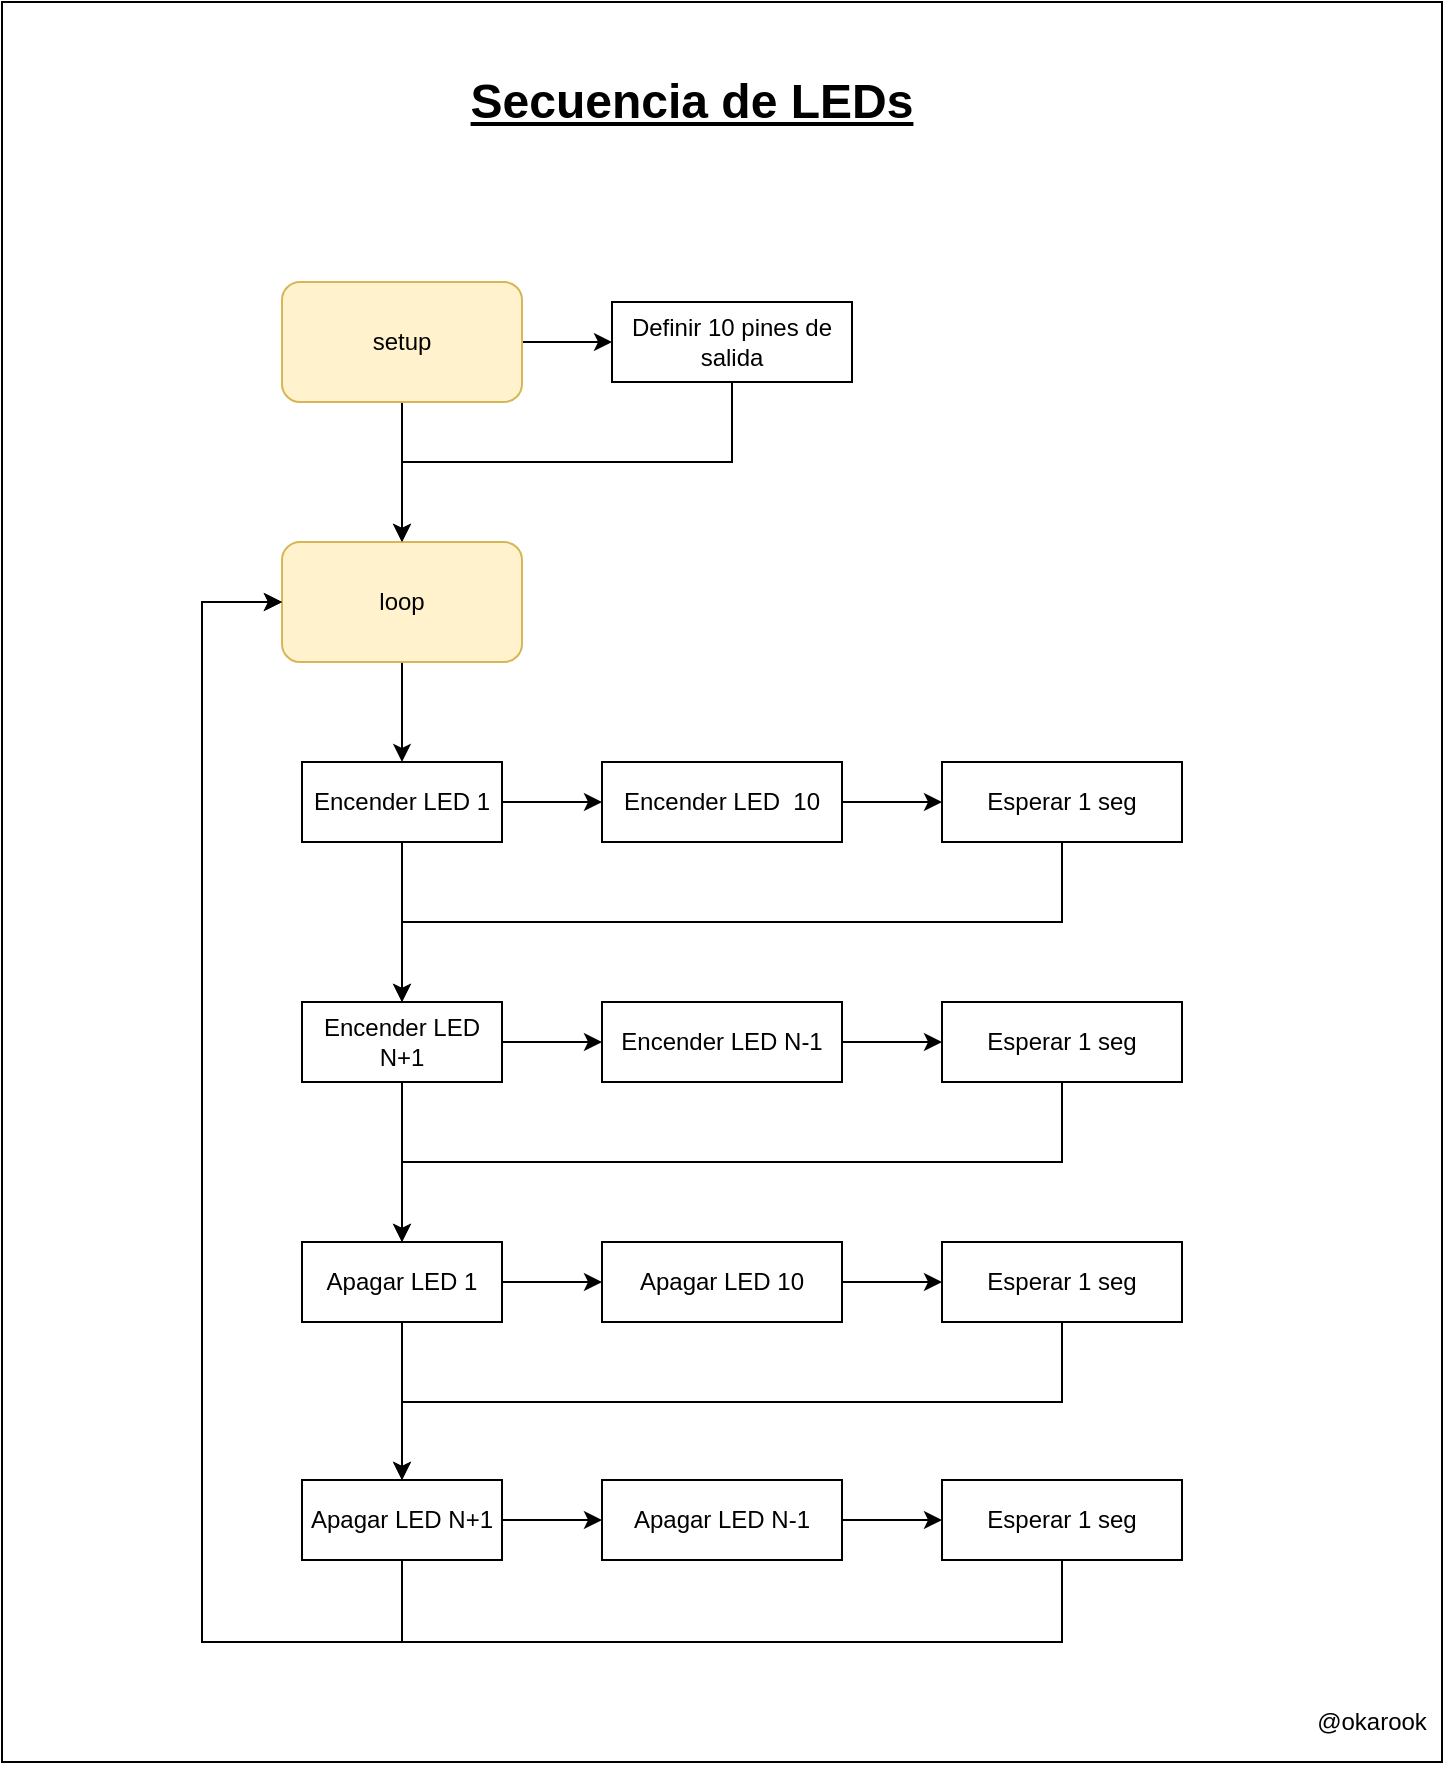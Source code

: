 <mxfile version="13.1.3">
    <diagram id="Qwb1rF_dMpi1wpGuuUVu" name="diagram">
        <mxGraphModel dx="1112" dy="860" grid="1" gridSize="10" guides="1" tooltips="1" connect="1" arrows="1" fold="1" page="1" pageScale="1" pageWidth="850" pageHeight="1100" math="0" shadow="0">
            <root>
                <mxCell id="0"/>
                <mxCell id="1" parent="0"/>
                <mxCell id="3" value="" style="rounded=0;whiteSpace=wrap;html=1;" parent="1" vertex="1">
                    <mxGeometry x="80" y="20" width="720" height="880" as="geometry"/>
                </mxCell>
                <mxCell id="G4ZIIX9ekKNboTHv59yJ-3" style="edgeStyle=orthogonalEdgeStyle;rounded=0;orthogonalLoop=1;jettySize=auto;html=1;" parent="1" source="G4ZIIX9ekKNboTHv59yJ-1" target="G4ZIIX9ekKNboTHv59yJ-4" edge="1">
                    <mxGeometry relative="1" as="geometry">
                        <mxPoint x="280" y="260" as="targetPoint"/>
                    </mxGeometry>
                </mxCell>
                <mxCell id="G4ZIIX9ekKNboTHv59yJ-8" style="edgeStyle=orthogonalEdgeStyle;rounded=0;orthogonalLoop=1;jettySize=auto;html=1;entryX=0.5;entryY=0;entryDx=0;entryDy=0;" parent="1" source="G4ZIIX9ekKNboTHv59yJ-1" target="G4ZIIX9ekKNboTHv59yJ-2" edge="1">
                    <mxGeometry relative="1" as="geometry"/>
                </mxCell>
                <mxCell id="G4ZIIX9ekKNboTHv59yJ-1" value="&lt;font color=&quot;#030303&quot;&gt;setup&lt;/font&gt;" style="rounded=1;whiteSpace=wrap;html=1;fillColor=#fff2cc;strokeColor=#d6b656;" parent="1" vertex="1">
                    <mxGeometry x="220" y="160" width="120" height="60" as="geometry"/>
                </mxCell>
                <mxCell id="G4ZIIX9ekKNboTHv59yJ-9" style="edgeStyle=orthogonalEdgeStyle;rounded=0;orthogonalLoop=1;jettySize=auto;html=1;" parent="1" source="G4ZIIX9ekKNboTHv59yJ-2" edge="1">
                    <mxGeometry relative="1" as="geometry">
                        <mxPoint x="280" y="400" as="targetPoint"/>
                    </mxGeometry>
                </mxCell>
                <mxCell id="G4ZIIX9ekKNboTHv59yJ-2" value="&lt;span style=&quot;background-color: rgb(255 , 242 , 204)&quot;&gt;&lt;font color=&quot;#030303&quot;&gt;loop&lt;/font&gt;&lt;/span&gt;" style="rounded=1;whiteSpace=wrap;html=1;fillColor=#fff2cc;strokeColor=#d6b656;" parent="1" vertex="1">
                    <mxGeometry x="220" y="290" width="120" height="60" as="geometry"/>
                </mxCell>
                <mxCell id="G4ZIIX9ekKNboTHv59yJ-5" style="edgeStyle=orthogonalEdgeStyle;rounded=0;orthogonalLoop=1;jettySize=auto;html=1;entryX=0.5;entryY=0;entryDx=0;entryDy=0;exitX=0.5;exitY=1;exitDx=0;exitDy=0;" parent="1" source="G4ZIIX9ekKNboTHv59yJ-4" target="G4ZIIX9ekKNboTHv59yJ-2" edge="1">
                    <mxGeometry relative="1" as="geometry">
                        <mxPoint x="610" y="210" as="sourcePoint"/>
                        <Array as="points">
                            <mxPoint x="445" y="250"/>
                            <mxPoint x="280" y="250"/>
                        </Array>
                    </mxGeometry>
                </mxCell>
                <mxCell id="G4ZIIX9ekKNboTHv59yJ-4" value="Definir 10 pines de salida" style="rounded=0;whiteSpace=wrap;html=1;" parent="1" vertex="1">
                    <mxGeometry x="385" y="170" width="120" height="40" as="geometry"/>
                </mxCell>
                <mxCell id="G4ZIIX9ekKNboTHv59yJ-12" value="" style="edgeStyle=orthogonalEdgeStyle;rounded=0;orthogonalLoop=1;jettySize=auto;html=1;" parent="1" source="G4ZIIX9ekKNboTHv59yJ-10" target="G4ZIIX9ekKNboTHv59yJ-11" edge="1">
                    <mxGeometry relative="1" as="geometry"/>
                </mxCell>
                <mxCell id="G4ZIIX9ekKNboTHv59yJ-23" value="" style="edgeStyle=orthogonalEdgeStyle;rounded=0;orthogonalLoop=1;jettySize=auto;html=1;" parent="1" source="G4ZIIX9ekKNboTHv59yJ-10" target="G4ZIIX9ekKNboTHv59yJ-21" edge="1">
                    <mxGeometry relative="1" as="geometry"/>
                </mxCell>
                <mxCell id="G4ZIIX9ekKNboTHv59yJ-10" value="Encender LED 1" style="rounded=0;whiteSpace=wrap;html=1;" parent="1" vertex="1">
                    <mxGeometry x="230" y="400" width="100" height="40" as="geometry"/>
                </mxCell>
                <mxCell id="G4ZIIX9ekKNboTHv59yJ-16" style="edgeStyle=orthogonalEdgeStyle;rounded=0;orthogonalLoop=1;jettySize=auto;html=1;entryX=0;entryY=0.5;entryDx=0;entryDy=0;" parent="1" source="G4ZIIX9ekKNboTHv59yJ-11" target="G4ZIIX9ekKNboTHv59yJ-15" edge="1">
                    <mxGeometry relative="1" as="geometry"/>
                </mxCell>
                <mxCell id="G4ZIIX9ekKNboTHv59yJ-11" value="Encender LED&amp;nbsp; 10" style="whiteSpace=wrap;html=1;rounded=0;" parent="1" vertex="1">
                    <mxGeometry x="380" y="400" width="120" height="40" as="geometry"/>
                </mxCell>
                <mxCell id="G4ZIIX9ekKNboTHv59yJ-18" style="edgeStyle=orthogonalEdgeStyle;rounded=0;orthogonalLoop=1;jettySize=auto;html=1;entryX=0.5;entryY=0;entryDx=0;entryDy=0;" parent="1" source="G4ZIIX9ekKNboTHv59yJ-15" target="G4ZIIX9ekKNboTHv59yJ-21" edge="1">
                    <mxGeometry relative="1" as="geometry">
                        <mxPoint x="640" y="420.0" as="targetPoint"/>
                        <Array as="points">
                            <mxPoint x="610" y="480"/>
                            <mxPoint x="280" y="480"/>
                        </Array>
                    </mxGeometry>
                </mxCell>
                <mxCell id="G4ZIIX9ekKNboTHv59yJ-15" value="Esperar 1 seg" style="whiteSpace=wrap;html=1;rounded=0;" parent="1" vertex="1">
                    <mxGeometry x="550" y="400" width="120" height="40" as="geometry"/>
                </mxCell>
                <mxCell id="G4ZIIX9ekKNboTHv59yJ-25" style="edgeStyle=orthogonalEdgeStyle;rounded=0;orthogonalLoop=1;jettySize=auto;html=1;entryX=0;entryY=0.5;entryDx=0;entryDy=0;" parent="1" source="G4ZIIX9ekKNboTHv59yJ-21" target="G4ZIIX9ekKNboTHv59yJ-22" edge="1">
                    <mxGeometry relative="1" as="geometry"/>
                </mxCell>
                <mxCell id="G4ZIIX9ekKNboTHv59yJ-28" style="edgeStyle=orthogonalEdgeStyle;rounded=0;orthogonalLoop=1;jettySize=auto;html=1;" parent="1" source="G4ZIIX9ekKNboTHv59yJ-21" target="G4ZIIX9ekKNboTHv59yJ-27" edge="1">
                    <mxGeometry relative="1" as="geometry"/>
                </mxCell>
                <mxCell id="G4ZIIX9ekKNboTHv59yJ-21" value="Encender LED N+1" style="rounded=0;whiteSpace=wrap;html=1;" parent="1" vertex="1">
                    <mxGeometry x="230" y="520" width="100" height="40" as="geometry"/>
                </mxCell>
                <mxCell id="G4ZIIX9ekKNboTHv59yJ-26" style="edgeStyle=orthogonalEdgeStyle;rounded=0;orthogonalLoop=1;jettySize=auto;html=1;entryX=0;entryY=0.5;entryDx=0;entryDy=0;" parent="1" source="G4ZIIX9ekKNboTHv59yJ-22" target="G4ZIIX9ekKNboTHv59yJ-24" edge="1">
                    <mxGeometry relative="1" as="geometry"/>
                </mxCell>
                <mxCell id="G4ZIIX9ekKNboTHv59yJ-22" value="Encender LED N-1" style="whiteSpace=wrap;html=1;rounded=0;" parent="1" vertex="1">
                    <mxGeometry x="380" y="520" width="120" height="40" as="geometry"/>
                </mxCell>
                <mxCell id="G4ZIIX9ekKNboTHv59yJ-33" style="edgeStyle=orthogonalEdgeStyle;rounded=0;orthogonalLoop=1;jettySize=auto;html=1;entryX=0.5;entryY=0;entryDx=0;entryDy=0;" parent="1" source="G4ZIIX9ekKNboTHv59yJ-24" target="G4ZIIX9ekKNboTHv59yJ-27" edge="1">
                    <mxGeometry relative="1" as="geometry">
                        <Array as="points">
                            <mxPoint x="610" y="600"/>
                            <mxPoint x="280" y="600"/>
                        </Array>
                    </mxGeometry>
                </mxCell>
                <mxCell id="G4ZIIX9ekKNboTHv59yJ-24" value="Esperar 1 seg" style="whiteSpace=wrap;html=1;rounded=0;" parent="1" vertex="1">
                    <mxGeometry x="550" y="520" width="120" height="40" as="geometry"/>
                </mxCell>
                <mxCell id="G4ZIIX9ekKNboTHv59yJ-31" style="edgeStyle=orthogonalEdgeStyle;rounded=0;orthogonalLoop=1;jettySize=auto;html=1;entryX=0;entryY=0.5;entryDx=0;entryDy=0;" parent="1" source="G4ZIIX9ekKNboTHv59yJ-27" target="G4ZIIX9ekKNboTHv59yJ-29" edge="1">
                    <mxGeometry relative="1" as="geometry"/>
                </mxCell>
                <mxCell id="G4ZIIX9ekKNboTHv59yJ-38" style="edgeStyle=orthogonalEdgeStyle;rounded=0;orthogonalLoop=1;jettySize=auto;html=1;entryX=0.5;entryY=0;entryDx=0;entryDy=0;" parent="1" source="G4ZIIX9ekKNboTHv59yJ-27" target="G4ZIIX9ekKNboTHv59yJ-35" edge="1">
                    <mxGeometry relative="1" as="geometry"/>
                </mxCell>
                <mxCell id="G4ZIIX9ekKNboTHv59yJ-27" value="Apagar LED 1" style="rounded=0;whiteSpace=wrap;html=1;" parent="1" vertex="1">
                    <mxGeometry x="230" y="640" width="100" height="40" as="geometry"/>
                </mxCell>
                <mxCell id="G4ZIIX9ekKNboTHv59yJ-32" style="edgeStyle=orthogonalEdgeStyle;rounded=0;orthogonalLoop=1;jettySize=auto;html=1;entryX=0;entryY=0.5;entryDx=0;entryDy=0;" parent="1" source="G4ZIIX9ekKNboTHv59yJ-29" target="G4ZIIX9ekKNboTHv59yJ-30" edge="1">
                    <mxGeometry relative="1" as="geometry"/>
                </mxCell>
                <mxCell id="G4ZIIX9ekKNboTHv59yJ-29" value="Apagar LED 10" style="whiteSpace=wrap;html=1;rounded=0;" parent="1" vertex="1">
                    <mxGeometry x="380" y="640" width="120" height="40" as="geometry"/>
                </mxCell>
                <mxCell id="G4ZIIX9ekKNboTHv59yJ-34" style="edgeStyle=orthogonalEdgeStyle;rounded=0;orthogonalLoop=1;jettySize=auto;html=1;entryX=0;entryY=0.5;entryDx=0;entryDy=0;exitX=0.5;exitY=1;exitDx=0;exitDy=0;" parent="1" source="G4ZIIX9ekKNboTHv59yJ-37" target="G4ZIIX9ekKNboTHv59yJ-2" edge="1">
                    <mxGeometry relative="1" as="geometry">
                        <mxPoint x="210" y="800" as="sourcePoint"/>
                        <Array as="points">
                            <mxPoint x="610" y="840"/>
                            <mxPoint x="180" y="840"/>
                            <mxPoint x="180" y="320"/>
                        </Array>
                    </mxGeometry>
                </mxCell>
                <mxCell id="G4ZIIX9ekKNboTHv59yJ-39" style="edgeStyle=orthogonalEdgeStyle;rounded=0;orthogonalLoop=1;jettySize=auto;html=1;" parent="1" source="G4ZIIX9ekKNboTHv59yJ-30" target="G4ZIIX9ekKNboTHv59yJ-35" edge="1">
                    <mxGeometry relative="1" as="geometry">
                        <Array as="points">
                            <mxPoint x="610" y="720"/>
                            <mxPoint x="280" y="720"/>
                        </Array>
                    </mxGeometry>
                </mxCell>
                <mxCell id="G4ZIIX9ekKNboTHv59yJ-30" value="Esperar 1 seg" style="whiteSpace=wrap;html=1;rounded=0;" parent="1" vertex="1">
                    <mxGeometry x="550" y="640" width="120" height="40" as="geometry"/>
                </mxCell>
                <mxCell id="G4ZIIX9ekKNboTHv59yJ-40" style="edgeStyle=orthogonalEdgeStyle;rounded=0;orthogonalLoop=1;jettySize=auto;html=1;entryX=0;entryY=0.5;entryDx=0;entryDy=0;" parent="1" source="G4ZIIX9ekKNboTHv59yJ-35" target="G4ZIIX9ekKNboTHv59yJ-36" edge="1">
                    <mxGeometry relative="1" as="geometry"/>
                </mxCell>
                <mxCell id="G4ZIIX9ekKNboTHv59yJ-42" style="edgeStyle=orthogonalEdgeStyle;rounded=0;orthogonalLoop=1;jettySize=auto;html=1;" parent="1" source="G4ZIIX9ekKNboTHv59yJ-35" edge="1">
                    <mxGeometry relative="1" as="geometry">
                        <mxPoint x="220" y="320" as="targetPoint"/>
                        <Array as="points">
                            <mxPoint x="280" y="840"/>
                            <mxPoint x="180" y="840"/>
                            <mxPoint x="180" y="320"/>
                        </Array>
                    </mxGeometry>
                </mxCell>
                <mxCell id="G4ZIIX9ekKNboTHv59yJ-35" value="Apagar LED N+1" style="rounded=0;whiteSpace=wrap;html=1;" parent="1" vertex="1">
                    <mxGeometry x="230" y="759" width="100" height="40" as="geometry"/>
                </mxCell>
                <mxCell id="G4ZIIX9ekKNboTHv59yJ-41" style="edgeStyle=orthogonalEdgeStyle;rounded=0;orthogonalLoop=1;jettySize=auto;html=1;entryX=0;entryY=0.5;entryDx=0;entryDy=0;" parent="1" source="G4ZIIX9ekKNboTHv59yJ-36" target="G4ZIIX9ekKNboTHv59yJ-37" edge="1">
                    <mxGeometry relative="1" as="geometry"/>
                </mxCell>
                <mxCell id="G4ZIIX9ekKNboTHv59yJ-36" value="Apagar LED N-1" style="whiteSpace=wrap;html=1;rounded=0;" parent="1" vertex="1">
                    <mxGeometry x="380" y="759" width="120" height="40" as="geometry"/>
                </mxCell>
                <mxCell id="G4ZIIX9ekKNboTHv59yJ-37" value="Esperar 1 seg" style="whiteSpace=wrap;html=1;rounded=0;" parent="1" vertex="1">
                    <mxGeometry x="550" y="759" width="120" height="40" as="geometry"/>
                </mxCell>
                <mxCell id="2" value="&lt;span style=&quot;font-size: 24px&quot;&gt;&lt;b&gt;&lt;u&gt;Secuencia de LEDs&lt;/u&gt;&lt;/b&gt;&lt;/span&gt;" style="text;html=1;strokeColor=none;fillColor=none;align=center;verticalAlign=middle;whiteSpace=wrap;rounded=0;" parent="1" vertex="1">
                    <mxGeometry x="290" y="60" width="270" height="20" as="geometry"/>
                </mxCell>
                <mxCell id="6" value="@okarook" style="text;html=1;strokeColor=none;fillColor=none;align=center;verticalAlign=middle;whiteSpace=wrap;rounded=0;" parent="1" vertex="1">
                    <mxGeometry x="740" y="870" width="50" height="20" as="geometry"/>
                </mxCell>
            </root>
        </mxGraphModel>
    </diagram>
</mxfile>
